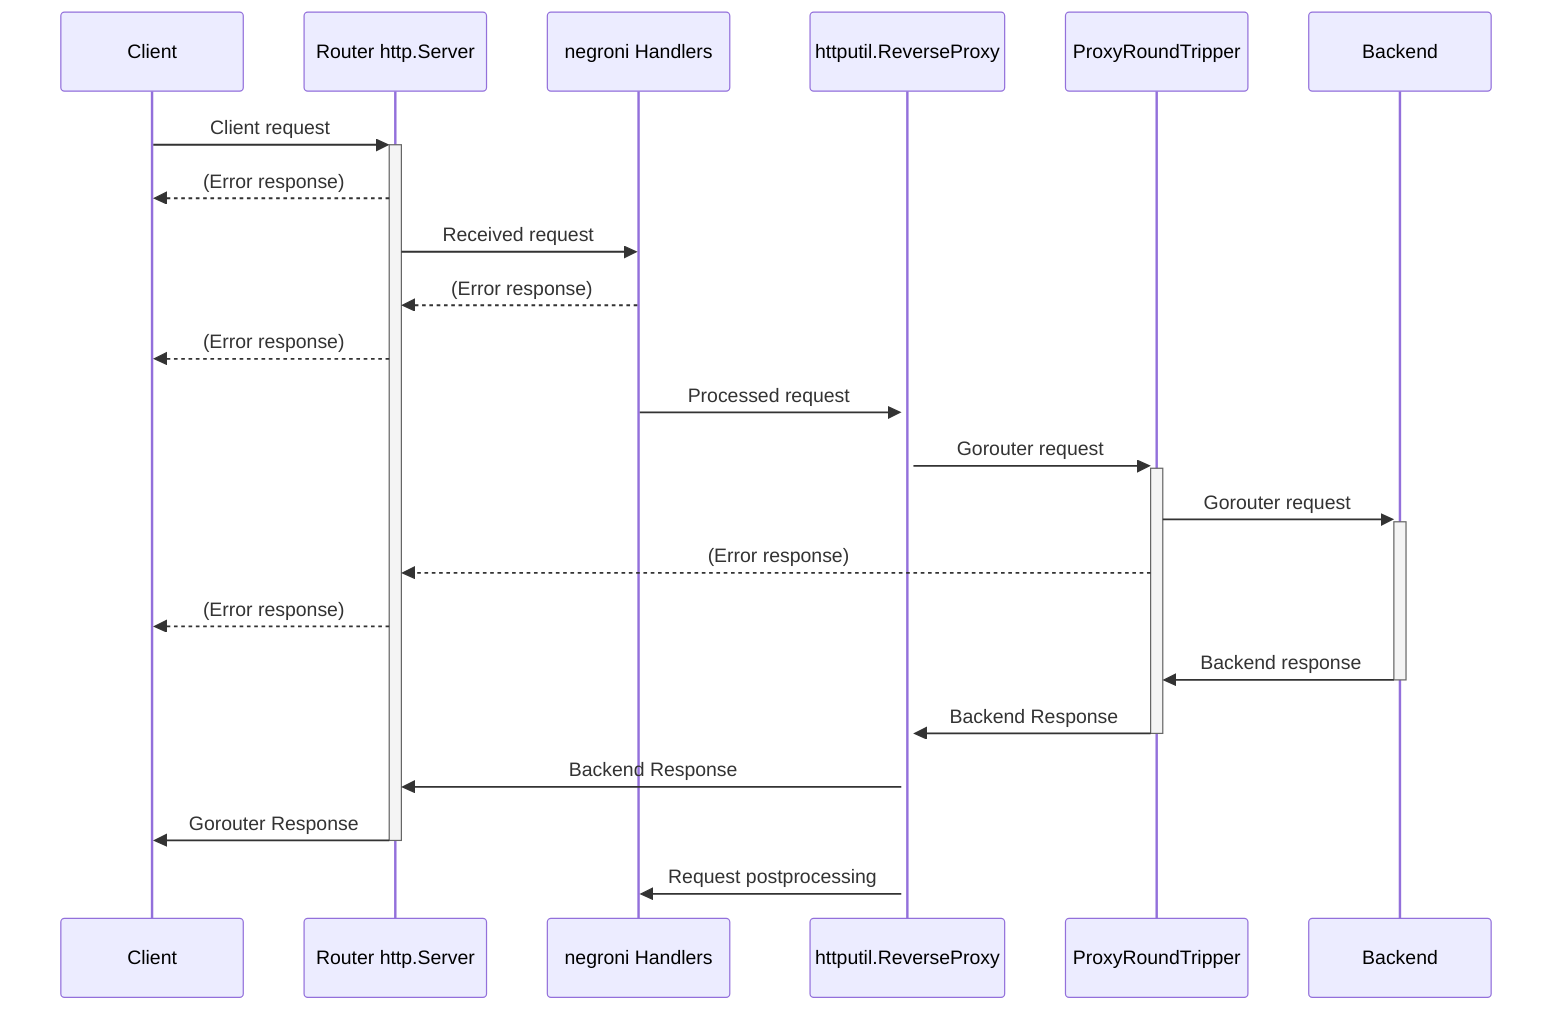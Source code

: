 sequenceDiagram
  Client->>+Router http.Server: Client request
  Router http.Server-->>Client: (Error response)
    Router http.Server->>negroni Handlers: Received request
    negroni Handlers-->>Router http.Server: (Error response)
    Router http.Server-->>Client: (Error response)
    negroni Handlers->>+httputil.ReverseProxy: Processed request
    httputil.ReverseProxy->>+ProxyRoundTripper: Gorouter request
      ProxyRoundTripper->>+Backend: Gorouter request
      ProxyRoundTripper-->>Router http.Server: (Error response)
      Router http.Server-->>Client: (Error response)
      Backend->>-ProxyRoundTripper: Backend response
    ProxyRoundTripper->>-httputil.ReverseProxy: Backend Response
    httputil.ReverseProxy->>Router http.Server: Backend Response
    Router http.Server->>-Client: Gorouter Response
    httputil.ReverseProxy->>negroni Handlers: Request postprocessing